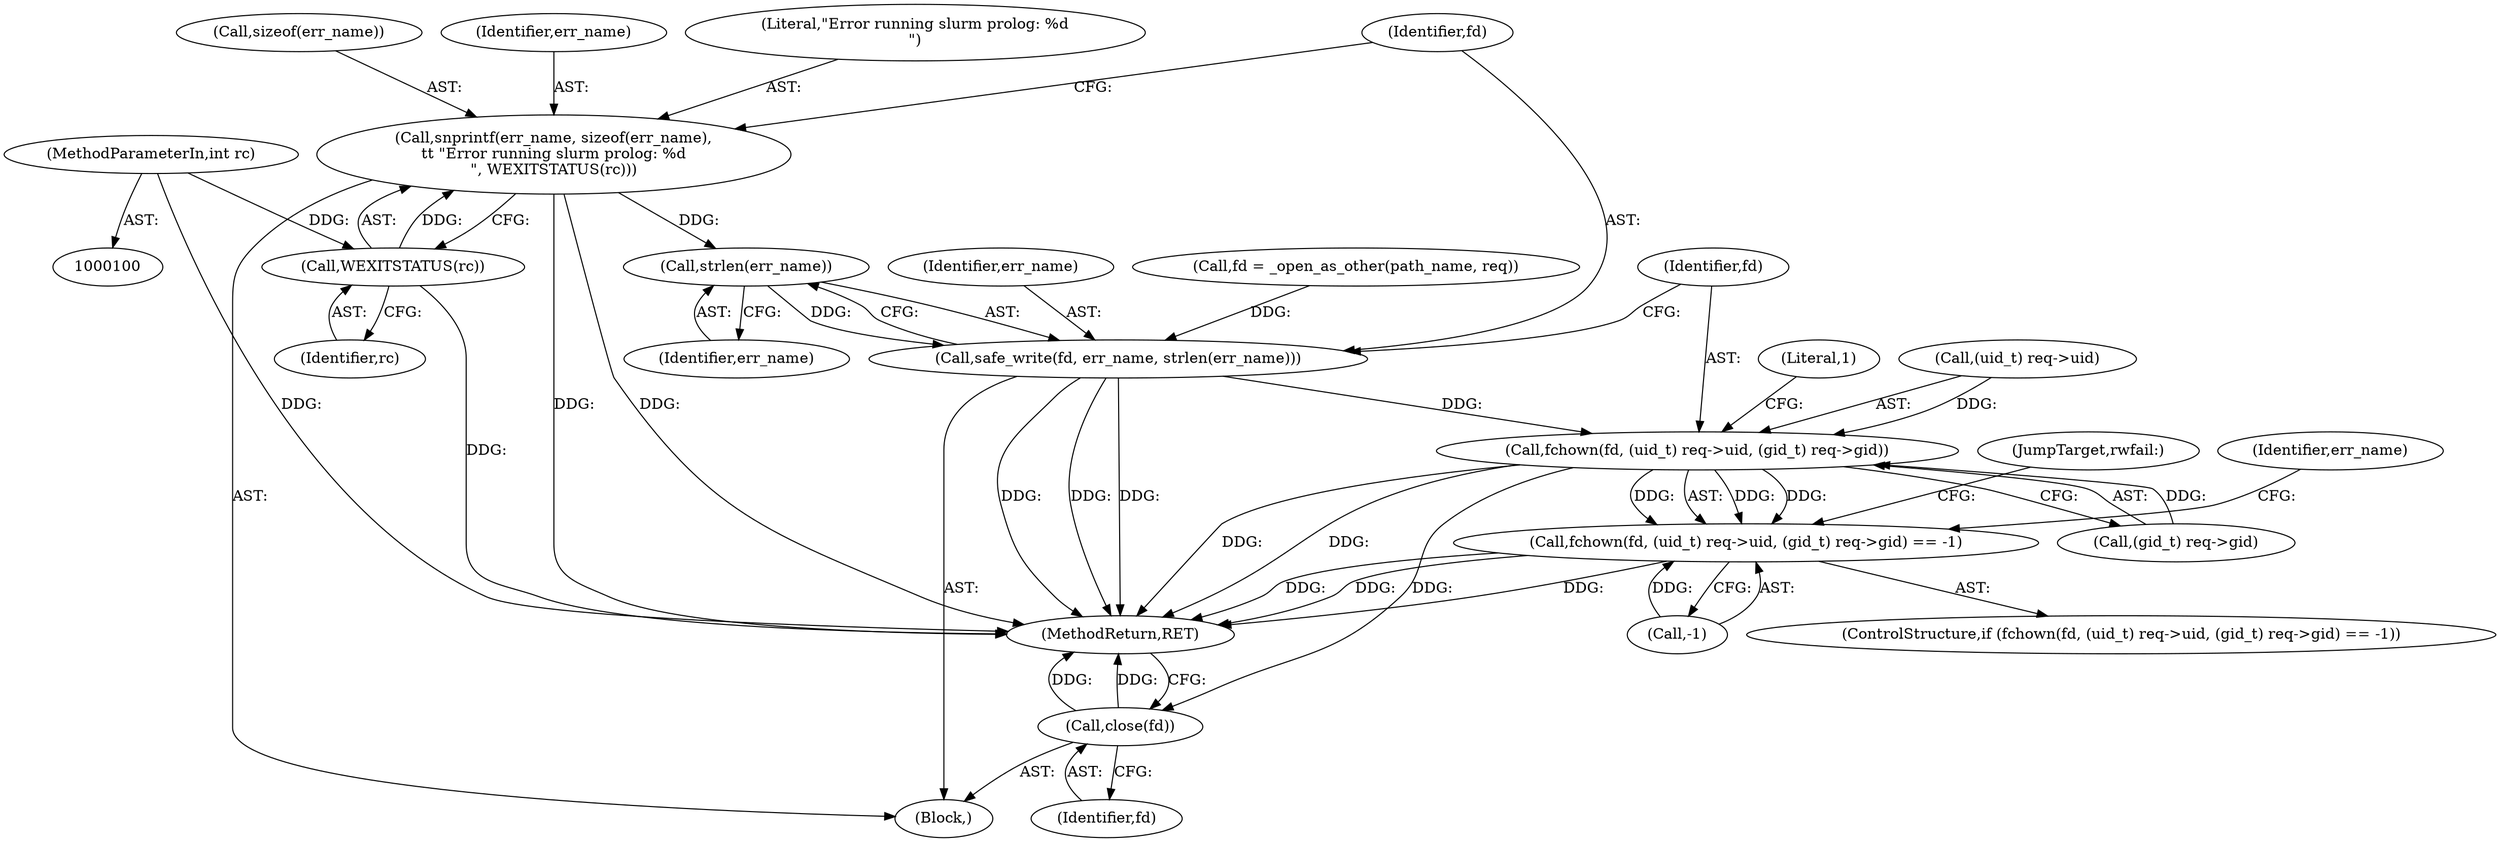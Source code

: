 digraph "0_slurm_92362a92fffe60187df61f99ab11c249d44120ee@API" {
"1000247" [label="(Call,strlen(err_name))"];
"1000237" [label="(Call,snprintf(err_name, sizeof(err_name),\n\t\t \"Error running slurm prolog: %d\n\", WEXITSTATUS(rc)))"];
"1000242" [label="(Call,WEXITSTATUS(rc))"];
"1000102" [label="(MethodParameterIn,int rc)"];
"1000244" [label="(Call,safe_write(fd, err_name, strlen(err_name)))"];
"1000251" [label="(Call,fchown(fd, (uid_t) req->uid, (gid_t) req->gid))"];
"1000250" [label="(Call,fchown(fd, (uid_t) req->uid, (gid_t) req->gid) == -1)"];
"1000278" [label="(Call,close(fd))"];
"1000246" [label="(Identifier,err_name)"];
"1000280" [label="(MethodReturn,RET)"];
"1000245" [label="(Identifier,fd)"];
"1000278" [label="(Call,close(fd))"];
"1000253" [label="(Call,(uid_t) req->uid)"];
"1000249" [label="(ControlStructure,if (fchown(fd, (uid_t) req->uid, (gid_t) req->gid) == -1))"];
"1000237" [label="(Call,snprintf(err_name, sizeof(err_name),\n\t\t \"Error running slurm prolog: %d\n\", WEXITSTATUS(rc)))"];
"1000225" [label="(Call,fd = _open_as_other(path_name, req))"];
"1000277" [label="(JumpTarget,rwfail:)"];
"1000241" [label="(Literal,\"Error running slurm prolog: %d\n\")"];
"1000239" [label="(Call,sizeof(err_name))"];
"1000252" [label="(Identifier,fd)"];
"1000244" [label="(Call,safe_write(fd, err_name, strlen(err_name)))"];
"1000267" [label="(Identifier,err_name)"];
"1000243" [label="(Identifier,rc)"];
"1000242" [label="(Call,WEXITSTATUS(rc))"];
"1000250" [label="(Call,fchown(fd, (uid_t) req->uid, (gid_t) req->gid) == -1)"];
"1000248" [label="(Identifier,err_name)"];
"1000264" [label="(Literal,1)"];
"1000258" [label="(Call,(gid_t) req->gid)"];
"1000238" [label="(Identifier,err_name)"];
"1000247" [label="(Call,strlen(err_name))"];
"1000263" [label="(Call,-1)"];
"1000103" [label="(Block,)"];
"1000279" [label="(Identifier,fd)"];
"1000102" [label="(MethodParameterIn,int rc)"];
"1000251" [label="(Call,fchown(fd, (uid_t) req->uid, (gid_t) req->gid))"];
"1000247" -> "1000244"  [label="AST: "];
"1000247" -> "1000248"  [label="CFG: "];
"1000248" -> "1000247"  [label="AST: "];
"1000244" -> "1000247"  [label="CFG: "];
"1000247" -> "1000244"  [label="DDG: "];
"1000237" -> "1000247"  [label="DDG: "];
"1000237" -> "1000103"  [label="AST: "];
"1000237" -> "1000242"  [label="CFG: "];
"1000238" -> "1000237"  [label="AST: "];
"1000239" -> "1000237"  [label="AST: "];
"1000241" -> "1000237"  [label="AST: "];
"1000242" -> "1000237"  [label="AST: "];
"1000245" -> "1000237"  [label="CFG: "];
"1000237" -> "1000280"  [label="DDG: "];
"1000237" -> "1000280"  [label="DDG: "];
"1000242" -> "1000237"  [label="DDG: "];
"1000242" -> "1000243"  [label="CFG: "];
"1000243" -> "1000242"  [label="AST: "];
"1000242" -> "1000280"  [label="DDG: "];
"1000102" -> "1000242"  [label="DDG: "];
"1000102" -> "1000100"  [label="AST: "];
"1000102" -> "1000280"  [label="DDG: "];
"1000244" -> "1000103"  [label="AST: "];
"1000245" -> "1000244"  [label="AST: "];
"1000246" -> "1000244"  [label="AST: "];
"1000252" -> "1000244"  [label="CFG: "];
"1000244" -> "1000280"  [label="DDG: "];
"1000244" -> "1000280"  [label="DDG: "];
"1000244" -> "1000280"  [label="DDG: "];
"1000225" -> "1000244"  [label="DDG: "];
"1000244" -> "1000251"  [label="DDG: "];
"1000251" -> "1000250"  [label="AST: "];
"1000251" -> "1000258"  [label="CFG: "];
"1000252" -> "1000251"  [label="AST: "];
"1000253" -> "1000251"  [label="AST: "];
"1000258" -> "1000251"  [label="AST: "];
"1000264" -> "1000251"  [label="CFG: "];
"1000251" -> "1000280"  [label="DDG: "];
"1000251" -> "1000280"  [label="DDG: "];
"1000251" -> "1000250"  [label="DDG: "];
"1000251" -> "1000250"  [label="DDG: "];
"1000251" -> "1000250"  [label="DDG: "];
"1000253" -> "1000251"  [label="DDG: "];
"1000258" -> "1000251"  [label="DDG: "];
"1000251" -> "1000278"  [label="DDG: "];
"1000250" -> "1000249"  [label="AST: "];
"1000250" -> "1000263"  [label="CFG: "];
"1000263" -> "1000250"  [label="AST: "];
"1000267" -> "1000250"  [label="CFG: "];
"1000277" -> "1000250"  [label="CFG: "];
"1000250" -> "1000280"  [label="DDG: "];
"1000250" -> "1000280"  [label="DDG: "];
"1000250" -> "1000280"  [label="DDG: "];
"1000263" -> "1000250"  [label="DDG: "];
"1000278" -> "1000103"  [label="AST: "];
"1000278" -> "1000279"  [label="CFG: "];
"1000279" -> "1000278"  [label="AST: "];
"1000280" -> "1000278"  [label="CFG: "];
"1000278" -> "1000280"  [label="DDG: "];
"1000278" -> "1000280"  [label="DDG: "];
}
